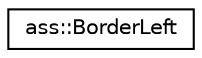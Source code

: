 digraph "Graphical Class Hierarchy"
{
 // LATEX_PDF_SIZE
  edge [fontname="Helvetica",fontsize="10",labelfontname="Helvetica",labelfontsize="10"];
  node [fontname="Helvetica",fontsize="10",shape=record];
  rankdir="LR";
  Node0 [label="ass::BorderLeft",height=0.2,width=0.4,color="black", fillcolor="white", style="filled",URL="$structass_1_1BorderLeft.html",tooltip="Represents left border."];
}

